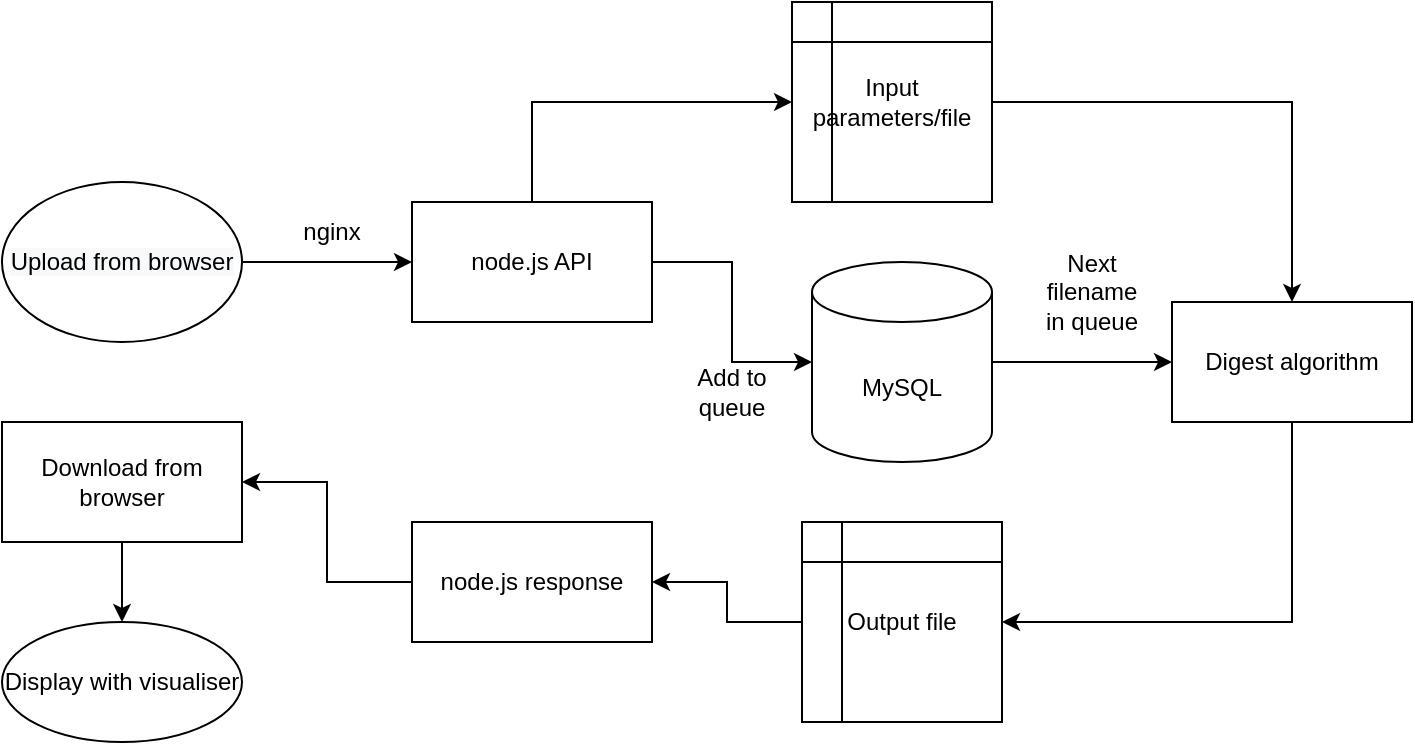 <mxfile version="17.4.5" type="device"><diagram id="R2lEEEUBdFMjLlhIrx00" name="Page-1"><mxGraphModel dx="1422" dy="794" grid="1" gridSize="10" guides="1" tooltips="1" connect="1" arrows="1" fold="1" page="1" pageScale="1" pageWidth="850" pageHeight="1100" math="0" shadow="0" extFonts="Permanent Marker^https://fonts.googleapis.com/css?family=Permanent+Marker"><root><mxCell id="0"/><mxCell id="1" parent="0"/><mxCell id="x68FJs8sQCw6Wj5Wh3b1-23" value="" style="edgeStyle=orthogonalEdgeStyle;rounded=0;orthogonalLoop=1;jettySize=auto;html=1;" edge="1" parent="1" source="x68FJs8sQCw6Wj5Wh3b1-6" target="x68FJs8sQCw6Wj5Wh3b1-8"><mxGeometry relative="1" as="geometry"/></mxCell><mxCell id="x68FJs8sQCw6Wj5Wh3b1-6" value="&lt;span style=&quot;color: rgb(0 , 0 , 0) ; font-family: &amp;#34;helvetica&amp;#34; ; font-size: 12px ; font-style: normal ; font-weight: 400 ; letter-spacing: normal ; text-align: center ; text-indent: 0px ; text-transform: none ; word-spacing: 0px ; background-color: rgb(248 , 249 , 250) ; display: inline ; float: none&quot;&gt;Upload from browser&lt;/span&gt;" style="ellipse;whiteSpace=wrap;html=1;" vertex="1" parent="1"><mxGeometry x="135" y="190" width="120" height="80" as="geometry"/></mxCell><mxCell id="x68FJs8sQCw6Wj5Wh3b1-27" style="edgeStyle=orthogonalEdgeStyle;rounded=0;orthogonalLoop=1;jettySize=auto;html=1;exitX=0.5;exitY=0;exitDx=0;exitDy=0;entryX=0;entryY=0.5;entryDx=0;entryDy=0;" edge="1" parent="1" source="x68FJs8sQCw6Wj5Wh3b1-8" target="x68FJs8sQCw6Wj5Wh3b1-12"><mxGeometry relative="1" as="geometry"/></mxCell><mxCell id="x68FJs8sQCw6Wj5Wh3b1-8" value="&lt;span&gt;node.js API&lt;/span&gt;" style="rounded=0;whiteSpace=wrap;html=1;" vertex="1" parent="1"><mxGeometry x="340" y="200" width="120" height="60" as="geometry"/></mxCell><mxCell id="x68FJs8sQCw6Wj5Wh3b1-28" style="edgeStyle=orthogonalEdgeStyle;rounded=0;orthogonalLoop=1;jettySize=auto;html=1;exitX=0;exitY=0.5;exitDx=0;exitDy=0;entryX=1;entryY=0.5;entryDx=0;entryDy=0;startArrow=classic;startFill=1;endArrow=none;endFill=0;entryPerimeter=0;" edge="1" parent="1" source="x68FJs8sQCw6Wj5Wh3b1-11" target="x68FJs8sQCw6Wj5Wh3b1-51"><mxGeometry relative="1" as="geometry"><mxPoint x="640" y="280" as="targetPoint"/></mxGeometry></mxCell><mxCell id="x68FJs8sQCw6Wj5Wh3b1-29" style="edgeStyle=orthogonalEdgeStyle;rounded=0;orthogonalLoop=1;jettySize=auto;html=1;exitX=0.5;exitY=0;exitDx=0;exitDy=0;entryX=1;entryY=0.5;entryDx=0;entryDy=0;startArrow=classic;startFill=1;endArrow=none;endFill=0;" edge="1" parent="1" source="x68FJs8sQCw6Wj5Wh3b1-11" target="x68FJs8sQCw6Wj5Wh3b1-12"><mxGeometry relative="1" as="geometry"/></mxCell><mxCell id="x68FJs8sQCw6Wj5Wh3b1-30" style="edgeStyle=orthogonalEdgeStyle;rounded=0;orthogonalLoop=1;jettySize=auto;html=1;exitX=0.5;exitY=1;exitDx=0;exitDy=0;entryX=1;entryY=0.5;entryDx=0;entryDy=0;startArrow=none;startFill=0;endArrow=classic;endFill=1;" edge="1" parent="1" source="x68FJs8sQCw6Wj5Wh3b1-11" target="x68FJs8sQCw6Wj5Wh3b1-15"><mxGeometry relative="1" as="geometry"/></mxCell><mxCell id="x68FJs8sQCw6Wj5Wh3b1-11" value="Digest algorithm" style="rounded=0;whiteSpace=wrap;html=1;" vertex="1" parent="1"><mxGeometry x="720" y="250" width="120" height="60" as="geometry"/></mxCell><mxCell id="x68FJs8sQCw6Wj5Wh3b1-12" value="Input parameters/file" style="shape=internalStorage;whiteSpace=wrap;html=1;backgroundOutline=1;" vertex="1" parent="1"><mxGeometry x="530" y="100" width="100" height="100" as="geometry"/></mxCell><mxCell id="x68FJs8sQCw6Wj5Wh3b1-31" style="edgeStyle=orthogonalEdgeStyle;rounded=0;orthogonalLoop=1;jettySize=auto;html=1;exitX=0;exitY=0.5;exitDx=0;exitDy=0;entryX=1;entryY=0.5;entryDx=0;entryDy=0;startArrow=none;startFill=0;endArrow=classic;endFill=1;" edge="1" parent="1" source="x68FJs8sQCw6Wj5Wh3b1-15" target="x68FJs8sQCw6Wj5Wh3b1-25"><mxGeometry relative="1" as="geometry"/></mxCell><mxCell id="x68FJs8sQCw6Wj5Wh3b1-15" value="Output file" style="shape=internalStorage;whiteSpace=wrap;html=1;backgroundOutline=1;" vertex="1" parent="1"><mxGeometry x="535" y="360" width="100" height="100" as="geometry"/></mxCell><mxCell id="x68FJs8sQCw6Wj5Wh3b1-33" value="" style="edgeStyle=orthogonalEdgeStyle;rounded=0;orthogonalLoop=1;jettySize=auto;html=1;startArrow=none;startFill=0;endArrow=classic;endFill=1;" edge="1" parent="1" source="x68FJs8sQCw6Wj5Wh3b1-25" target="x68FJs8sQCw6Wj5Wh3b1-32"><mxGeometry relative="1" as="geometry"/></mxCell><mxCell id="x68FJs8sQCw6Wj5Wh3b1-25" value="node.js response" style="whiteSpace=wrap;html=1;" vertex="1" parent="1"><mxGeometry x="340" y="360" width="120" height="60" as="geometry"/></mxCell><mxCell id="x68FJs8sQCw6Wj5Wh3b1-26" value="" style="endArrow=classic;startArrow=none;html=1;rounded=0;entryX=0;entryY=0.5;entryDx=0;entryDy=0;exitX=1;exitY=0.5;exitDx=0;exitDy=0;startFill=0;entryPerimeter=0;" edge="1" parent="1" source="x68FJs8sQCw6Wj5Wh3b1-8" target="x68FJs8sQCw6Wj5Wh3b1-51"><mxGeometry width="50" height="50" relative="1" as="geometry"><mxPoint x="470" y="460" as="sourcePoint"/><mxPoint x="520" y="280" as="targetPoint"/><Array as="points"><mxPoint x="500" y="230"/><mxPoint x="500" y="280"/></Array></mxGeometry></mxCell><mxCell id="x68FJs8sQCw6Wj5Wh3b1-36" value="" style="edgeStyle=orthogonalEdgeStyle;rounded=0;orthogonalLoop=1;jettySize=auto;html=1;startArrow=none;startFill=0;endArrow=classic;endFill=1;" edge="1" parent="1" source="x68FJs8sQCw6Wj5Wh3b1-32" target="x68FJs8sQCw6Wj5Wh3b1-35"><mxGeometry relative="1" as="geometry"/></mxCell><mxCell id="x68FJs8sQCw6Wj5Wh3b1-32" value="Download from browser" style="whiteSpace=wrap;html=1;" vertex="1" parent="1"><mxGeometry x="135" y="310" width="120" height="60" as="geometry"/></mxCell><mxCell id="x68FJs8sQCw6Wj5Wh3b1-35" value="Display with visualiser" style="ellipse;whiteSpace=wrap;html=1;" vertex="1" parent="1"><mxGeometry x="135" y="410" width="120" height="60" as="geometry"/></mxCell><mxCell id="x68FJs8sQCw6Wj5Wh3b1-42" value="nginx" style="text;html=1;strokeColor=none;fillColor=none;align=center;verticalAlign=middle;whiteSpace=wrap;rounded=0;" vertex="1" parent="1"><mxGeometry x="270" y="200" width="60" height="30" as="geometry"/></mxCell><mxCell id="x68FJs8sQCw6Wj5Wh3b1-43" value="Add to queue" style="text;html=1;strokeColor=none;fillColor=none;align=center;verticalAlign=middle;whiteSpace=wrap;rounded=0;" vertex="1" parent="1"><mxGeometry x="470" y="280" width="60" height="30" as="geometry"/></mxCell><mxCell id="x68FJs8sQCw6Wj5Wh3b1-44" value="Next filename in queue" style="text;html=1;strokeColor=none;fillColor=none;align=center;verticalAlign=middle;whiteSpace=wrap;rounded=0;" vertex="1" parent="1"><mxGeometry x="650" y="230" width="60" height="30" as="geometry"/></mxCell><mxCell id="x68FJs8sQCw6Wj5Wh3b1-51" value="MySQL" style="shape=cylinder3;whiteSpace=wrap;html=1;boundedLbl=1;backgroundOutline=1;size=15;" vertex="1" parent="1"><mxGeometry x="540" y="230" width="90" height="100" as="geometry"/></mxCell></root></mxGraphModel></diagram></mxfile>